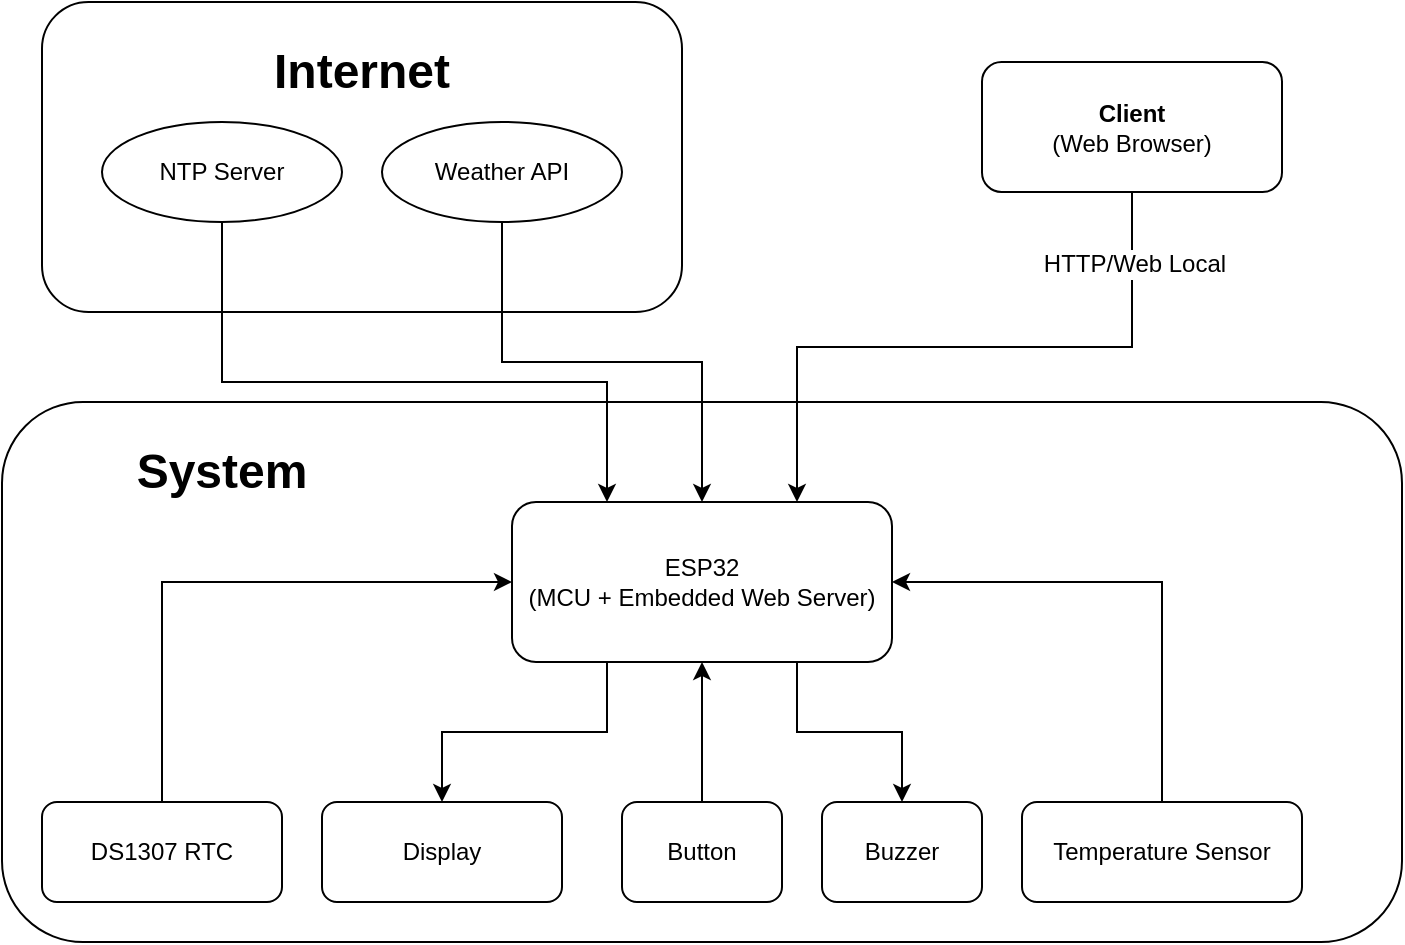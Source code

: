 <mxfile version="27.2.0">
  <diagram name="IoT Block Diagram" id="0">
    <mxGraphModel dx="1281" dy="1785" grid="1" gridSize="10" guides="1" tooltips="1" connect="1" arrows="1" fold="1" page="1" pageScale="1" pageWidth="827" pageHeight="1169" math="0" shadow="0">
      <root>
        <mxCell id="0" />
        <mxCell id="1" parent="0" />
        <mxCell id="JFZdBxIzQCJUveHTWrGP-12" value="" style="rounded=1;whiteSpace=wrap;html=1;" parent="1" vertex="1">
          <mxGeometry x="40" y="-200" width="320" height="155" as="geometry" />
        </mxCell>
        <mxCell id="JFZdBxIzQCJUveHTWrGP-7" value="" style="rounded=1;whiteSpace=wrap;html=1;fillColor=#FFFFFF;" parent="1" vertex="1">
          <mxGeometry x="20" width="700" height="270" as="geometry" />
        </mxCell>
        <mxCell id="JFZdBxIzQCJUveHTWrGP-4" style="edgeStyle=orthogonalEdgeStyle;rounded=0;orthogonalLoop=1;jettySize=auto;html=1;exitX=0.75;exitY=1;exitDx=0;exitDy=0;entryX=0.5;entryY=0;entryDx=0;entryDy=0;" parent="1" source="MCU" target="Buzzer" edge="1">
          <mxGeometry relative="1" as="geometry" />
        </mxCell>
        <mxCell id="JFZdBxIzQCJUveHTWrGP-6" style="edgeStyle=orthogonalEdgeStyle;rounded=0;orthogonalLoop=1;jettySize=auto;html=1;exitX=0.25;exitY=1;exitDx=0;exitDy=0;entryX=0.5;entryY=0;entryDx=0;entryDy=0;" parent="1" source="MCU" target="Display" edge="1">
          <mxGeometry relative="1" as="geometry" />
        </mxCell>
        <mxCell id="MCU" value="ESP32&lt;br&gt;(MCU + Embedded Web Server)" style="rounded=1;whiteSpace=wrap;html=1;" parent="1" vertex="1">
          <mxGeometry x="275" y="50" width="190" height="80" as="geometry" />
        </mxCell>
        <mxCell id="JFZdBxIzQCJUveHTWrGP-1" style="edgeStyle=orthogonalEdgeStyle;rounded=0;orthogonalLoop=1;jettySize=auto;html=1;exitX=0.5;exitY=0;exitDx=0;exitDy=0;entryX=0;entryY=0.5;entryDx=0;entryDy=0;" parent="1" source="RTC" target="MCU" edge="1">
          <mxGeometry relative="1" as="geometry" />
        </mxCell>
        <mxCell id="RTC" value="DS1307 RTC" style="rounded=1;whiteSpace=wrap;html=1;" parent="1" vertex="1">
          <mxGeometry x="40" y="200" width="120" height="50" as="geometry" />
        </mxCell>
        <mxCell id="JFZdBxIzQCJUveHTWrGP-2" style="edgeStyle=orthogonalEdgeStyle;rounded=0;orthogonalLoop=1;jettySize=auto;html=1;exitX=0.5;exitY=0;exitDx=0;exitDy=0;entryX=1;entryY=0.5;entryDx=0;entryDy=0;" parent="1" source="Temp" target="MCU" edge="1">
          <mxGeometry relative="1" as="geometry" />
        </mxCell>
        <mxCell id="Temp" value="Temperature Sensor" style="rounded=1;whiteSpace=wrap;html=1;" parent="1" vertex="1">
          <mxGeometry x="530" y="200" width="140" height="50" as="geometry" />
        </mxCell>
        <mxCell id="Display" value="Display" style="rounded=1;whiteSpace=wrap;html=1;" parent="1" vertex="1">
          <mxGeometry x="180" y="200" width="120" height="50" as="geometry" />
        </mxCell>
        <mxCell id="JFZdBxIzQCJUveHTWrGP-5" style="edgeStyle=orthogonalEdgeStyle;rounded=0;orthogonalLoop=1;jettySize=auto;html=1;exitX=0.5;exitY=0;exitDx=0;exitDy=0;entryX=0.5;entryY=1;entryDx=0;entryDy=0;" parent="1" source="Button" target="MCU" edge="1">
          <mxGeometry relative="1" as="geometry" />
        </mxCell>
        <mxCell id="Button" value="Button" style="rounded=1;whiteSpace=wrap;html=1;" parent="1" vertex="1">
          <mxGeometry x="330" y="200" width="80" height="50" as="geometry" />
        </mxCell>
        <mxCell id="Buzzer" value="Buzzer" style="rounded=1;whiteSpace=wrap;html=1;" parent="1" vertex="1">
          <mxGeometry x="430" y="200" width="80" height="50" as="geometry" />
        </mxCell>
        <mxCell id="UEzsnh451Z61A3DzALkh-19" style="edgeStyle=orthogonalEdgeStyle;rounded=0;orthogonalLoop=1;jettySize=auto;html=1;exitX=0.5;exitY=1;exitDx=0;exitDy=0;entryX=0.25;entryY=0;entryDx=0;entryDy=0;" edge="1" parent="1" source="NTP" target="MCU">
          <mxGeometry relative="1" as="geometry">
            <Array as="points">
              <mxPoint x="130" y="-10" />
              <mxPoint x="323" y="-10" />
            </Array>
          </mxGeometry>
        </mxCell>
        <mxCell id="NTP" value="NTP Server" style="ellipse;whiteSpace=wrap;html=1;" parent="1" vertex="1">
          <mxGeometry x="70" y="-140" width="120" height="50" as="geometry" />
        </mxCell>
        <mxCell id="UEzsnh451Z61A3DzALkh-18" style="edgeStyle=orthogonalEdgeStyle;rounded=0;orthogonalLoop=1;jettySize=auto;html=1;exitX=0.5;exitY=1;exitDx=0;exitDy=0;entryX=0.5;entryY=0;entryDx=0;entryDy=0;" edge="1" parent="1" source="Weather" target="MCU">
          <mxGeometry relative="1" as="geometry" />
        </mxCell>
        <mxCell id="Weather" value="Weather API" style="ellipse;whiteSpace=wrap;html=1;" parent="1" vertex="1">
          <mxGeometry x="210" y="-140" width="120" height="50" as="geometry" />
        </mxCell>
        <mxCell id="JFZdBxIzQCJUveHTWrGP-13" value="&lt;font style=&quot;font-size: 24px;&quot;&gt;Internet&lt;/font&gt;" style="text;html=1;align=center;verticalAlign=middle;whiteSpace=wrap;rounded=0;fontStyle=1" parent="1" vertex="1">
          <mxGeometry x="170" y="-180" width="60" height="30" as="geometry" />
        </mxCell>
        <mxCell id="JFZdBxIzQCJUveHTWrGP-14" value="&lt;font style=&quot;font-size: 24px;&quot;&gt;System&lt;/font&gt;" style="text;html=1;align=center;verticalAlign=middle;whiteSpace=wrap;rounded=0;fontStyle=1" parent="1" vertex="1">
          <mxGeometry x="100" y="20" width="60" height="30" as="geometry" />
        </mxCell>
        <mxCell id="UEzsnh451Z61A3DzALkh-20" style="edgeStyle=orthogonalEdgeStyle;rounded=0;orthogonalLoop=1;jettySize=auto;html=1;exitX=0.5;exitY=1;exitDx=0;exitDy=0;entryX=0.75;entryY=0;entryDx=0;entryDy=0;" edge="1" parent="1" source="UEzsnh451Z61A3DzALkh-9" target="MCU">
          <mxGeometry relative="1" as="geometry" />
        </mxCell>
        <mxCell id="UEzsnh451Z61A3DzALkh-21" value="&lt;font style=&quot;font-size: 12px;&quot;&gt;HTTP/Web Local&lt;/font&gt;" style="edgeLabel;html=1;align=center;verticalAlign=middle;resizable=0;points=[];" vertex="1" connectable="0" parent="UEzsnh451Z61A3DzALkh-20">
          <mxGeometry x="0.054" y="1" relative="1" as="geometry">
            <mxPoint x="93" y="-43" as="offset" />
          </mxGeometry>
        </mxCell>
        <mxCell id="UEzsnh451Z61A3DzALkh-9" value="&lt;font style=&quot;font-size: 12px;&quot;&gt;&lt;b style=&quot;&quot;&gt;Client&lt;br&gt;&lt;/b&gt;(Web Browser)&lt;/font&gt;" style="rounded=1;whiteSpace=wrap;html=1;" vertex="1" parent="1">
          <mxGeometry x="510" y="-170" width="150" height="65" as="geometry" />
        </mxCell>
      </root>
    </mxGraphModel>
  </diagram>
</mxfile>

